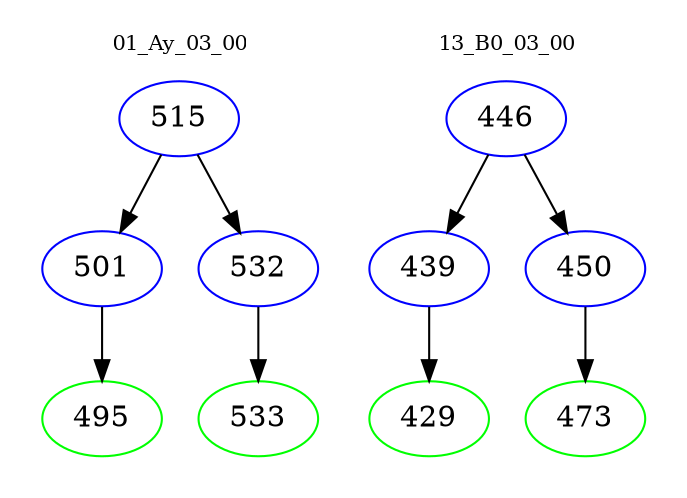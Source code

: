 digraph{
subgraph cluster_0 {
color = white
label = "01_Ay_03_00";
fontsize=10;
T0_515 [label="515", color="blue"]
T0_515 -> T0_501 [color="black"]
T0_501 [label="501", color="blue"]
T0_501 -> T0_495 [color="black"]
T0_495 [label="495", color="green"]
T0_515 -> T0_532 [color="black"]
T0_532 [label="532", color="blue"]
T0_532 -> T0_533 [color="black"]
T0_533 [label="533", color="green"]
}
subgraph cluster_1 {
color = white
label = "13_B0_03_00";
fontsize=10;
T1_446 [label="446", color="blue"]
T1_446 -> T1_439 [color="black"]
T1_439 [label="439", color="blue"]
T1_439 -> T1_429 [color="black"]
T1_429 [label="429", color="green"]
T1_446 -> T1_450 [color="black"]
T1_450 [label="450", color="blue"]
T1_450 -> T1_473 [color="black"]
T1_473 [label="473", color="green"]
}
}

